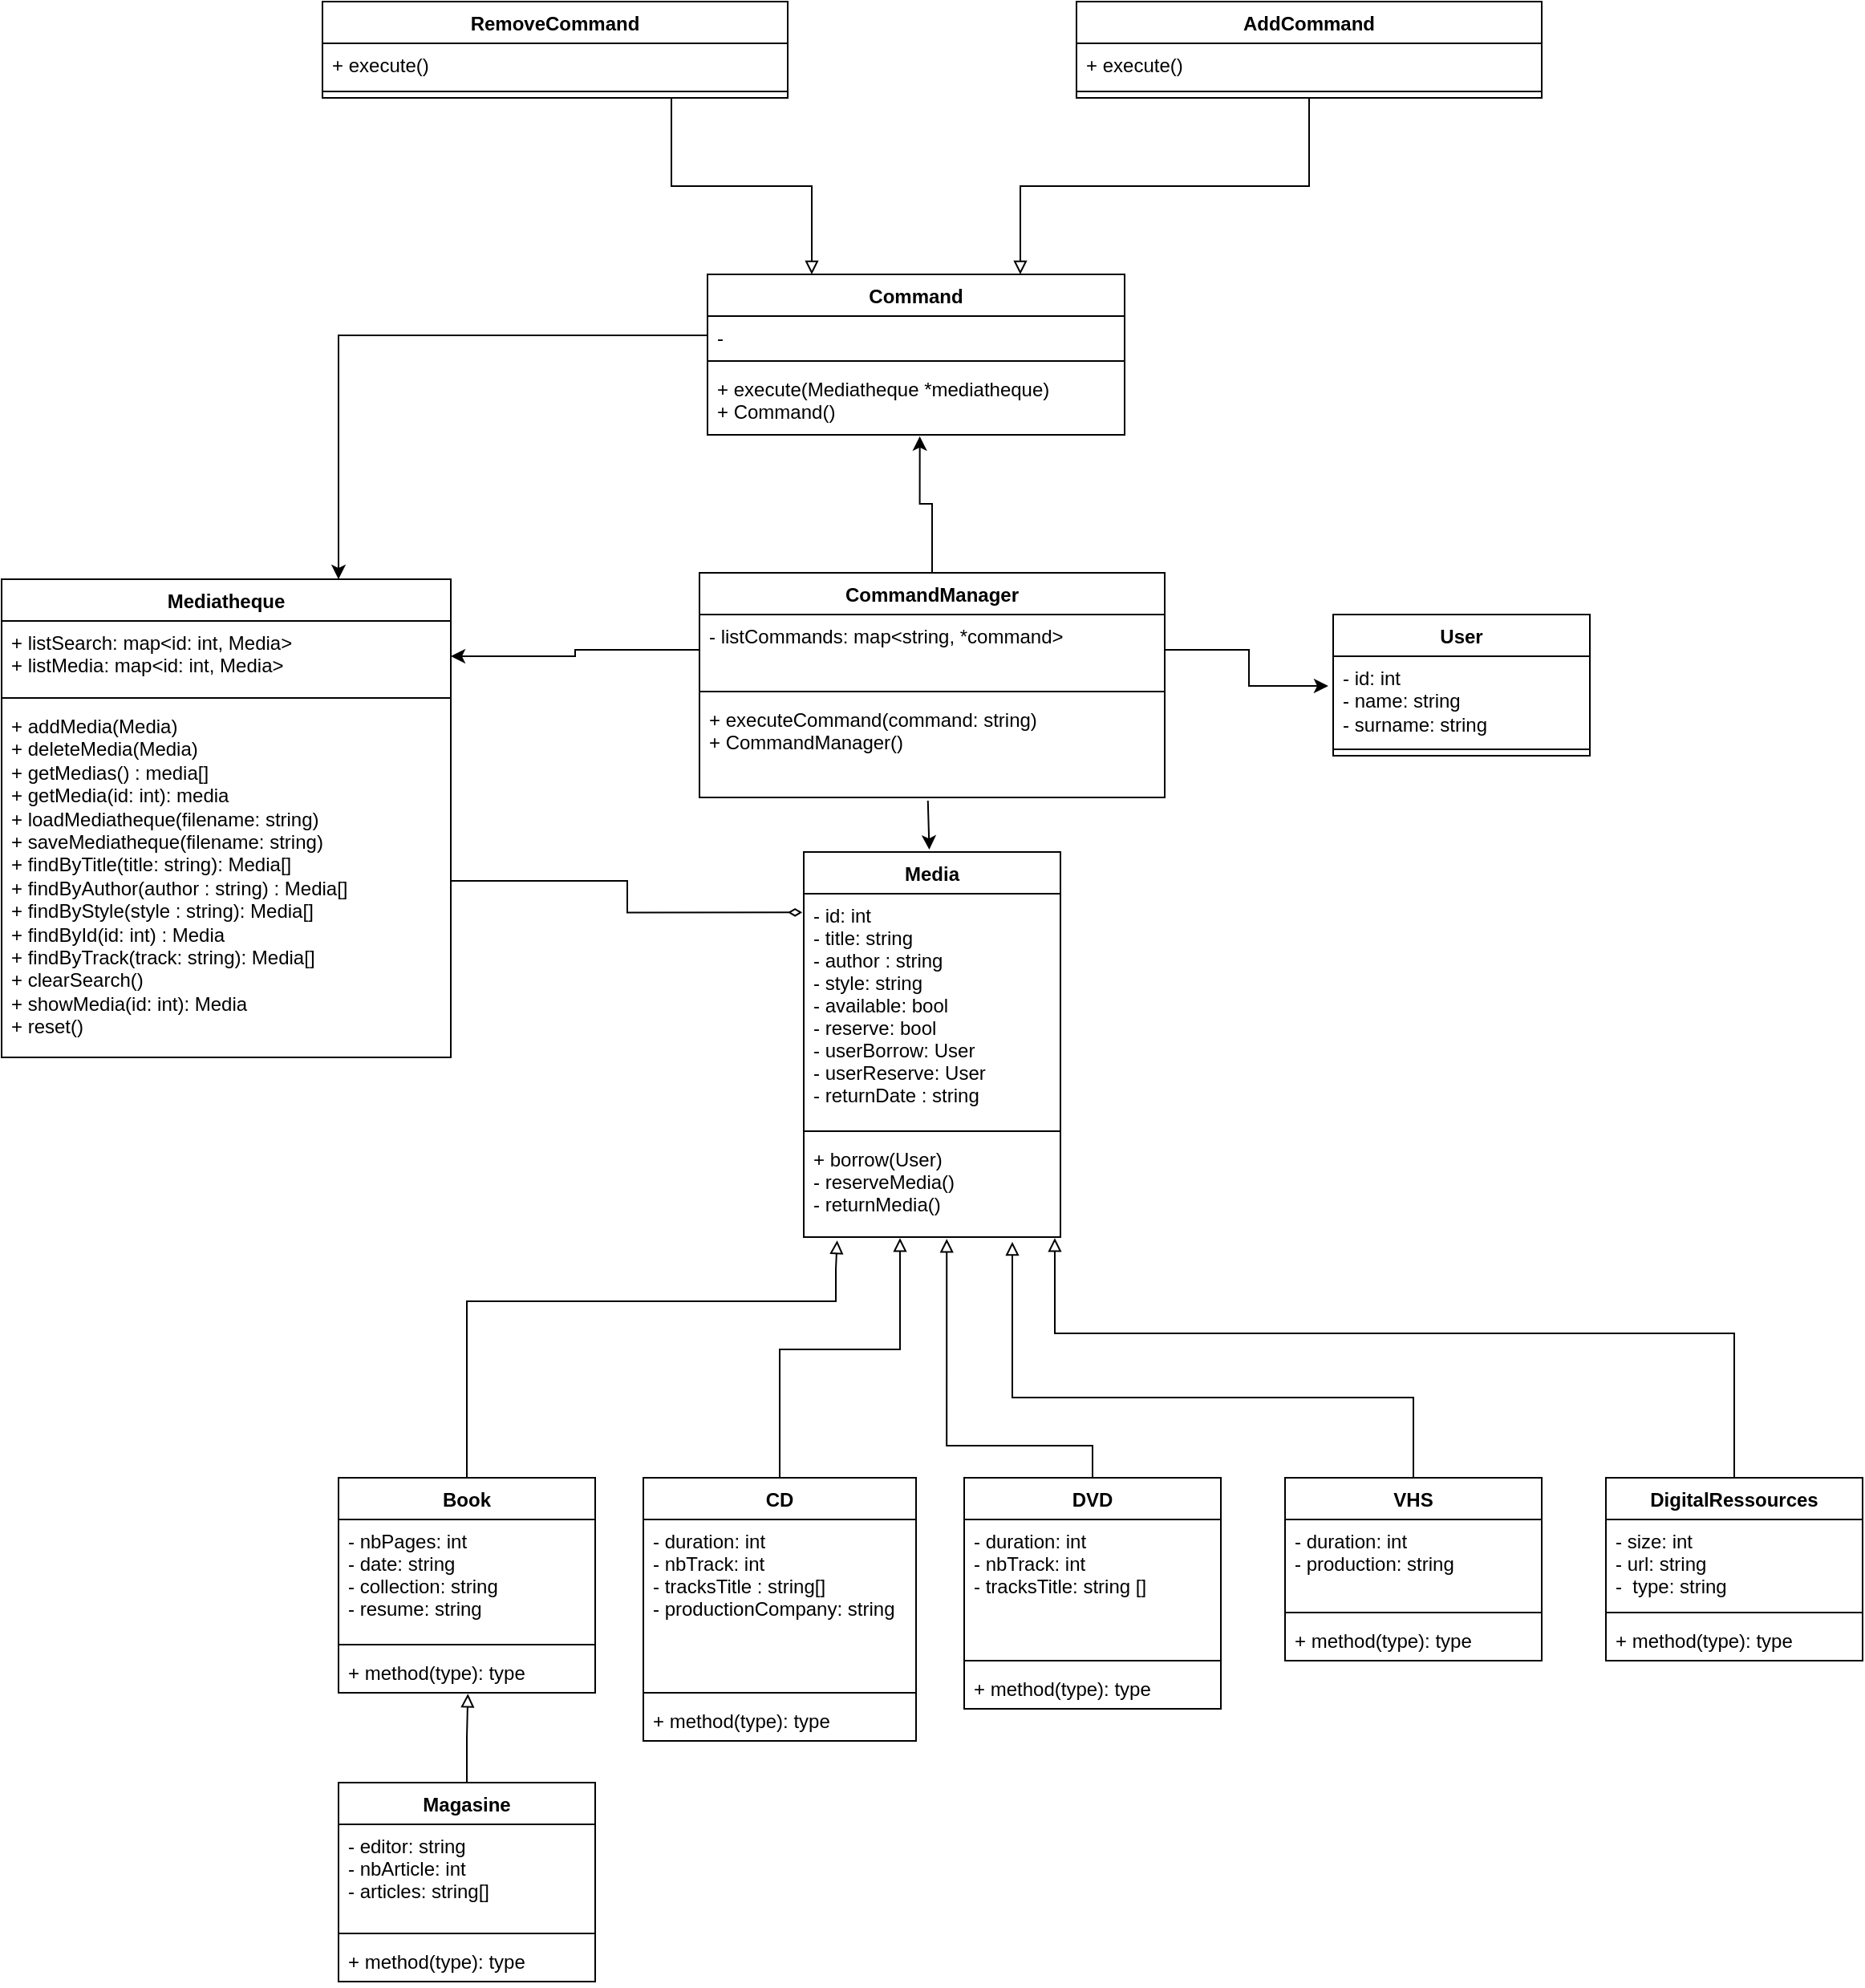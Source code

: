 <mxfile version="21.1.0" type="device" pages="2">
  <diagram name="UML" id="WBxY3FCirnX2FTF7sig9">
    <mxGraphModel dx="282" dy="1647" grid="1" gridSize="10" guides="1" tooltips="1" connect="1" arrows="1" fold="1" page="1" pageScale="1" pageWidth="850" pageHeight="1100" math="0" shadow="0">
      <root>
        <mxCell id="0" />
        <mxCell id="1" parent="0" />
        <mxCell id="eaXdHkn9mM2KntsEZTCZ-1" value="Mediatheque&#xa;" style="swimlane;fontStyle=1;align=center;verticalAlign=top;childLayout=stackLayout;horizontal=1;startSize=26;horizontalStack=0;resizeParent=1;resizeParentMax=0;resizeLast=0;collapsible=1;marginBottom=0;" parent="1" vertex="1">
          <mxGeometry x="100" y="-240" width="280" height="298" as="geometry" />
        </mxCell>
        <mxCell id="eaXdHkn9mM2KntsEZTCZ-2" value="+ listSearch: map&lt;id: int, Media&gt;&#xa;+ listMedia: map&lt;id: int, Media&gt;" style="text;strokeColor=none;fillColor=none;align=left;verticalAlign=top;spacingLeft=4;spacingRight=4;overflow=hidden;rotatable=0;points=[[0,0.5],[1,0.5]];portConstraint=eastwest;" parent="eaXdHkn9mM2KntsEZTCZ-1" vertex="1">
          <mxGeometry y="26" width="280" height="44" as="geometry" />
        </mxCell>
        <mxCell id="eaXdHkn9mM2KntsEZTCZ-3" value="" style="line;strokeWidth=1;fillColor=none;align=left;verticalAlign=middle;spacingTop=-1;spacingLeft=3;spacingRight=3;rotatable=0;labelPosition=right;points=[];portConstraint=eastwest;strokeColor=inherit;" parent="eaXdHkn9mM2KntsEZTCZ-1" vertex="1">
          <mxGeometry y="70" width="280" height="8" as="geometry" />
        </mxCell>
        <mxCell id="eaXdHkn9mM2KntsEZTCZ-4" value="+ addMedia(Media)&lt;br&gt;+ deleteMedia(Media)&lt;br&gt;+ getMedias() : media[]&lt;br&gt;+ getMedia(id: int): media&lt;br&gt;+ loadMediatheque(filename: string)&lt;br&gt;+ saveMediatheque(filename: string)&lt;br&gt;+ findByTitle(title: string): Media[]&lt;br&gt;+ findByAuthor(author : string) : Media[]&lt;br&gt;+ findByStyle(style : string): Media[]&lt;br&gt;+ findById(id: int) : Media&lt;br&gt;+ findByTrack(track: string): Media[]&lt;br&gt;+ clearSearch()&lt;br&gt;+ showMedia(id: int): Media&lt;br&gt;+ reset()" style="text;strokeColor=none;fillColor=none;align=left;verticalAlign=top;spacingLeft=4;spacingRight=4;overflow=hidden;rotatable=0;points=[[0,0.5],[1,0.5]];portConstraint=eastwest;html=1;" parent="eaXdHkn9mM2KntsEZTCZ-1" vertex="1">
          <mxGeometry y="78" width="280" height="220" as="geometry" />
        </mxCell>
        <mxCell id="E5txVdGqgXK_fpvdDBXg-41" style="edgeStyle=orthogonalEdgeStyle;rounded=0;orthogonalLoop=1;jettySize=auto;html=1;exitX=0.489;exitY=-0.006;exitDx=0;exitDy=0;entryX=0.491;entryY=1.032;entryDx=0;entryDy=0;entryPerimeter=0;endArrow=none;endFill=0;startArrow=classic;startFill=1;exitPerimeter=0;" parent="1" source="eaXdHkn9mM2KntsEZTCZ-5" target="E5txVdGqgXK_fpvdDBXg-29" edge="1">
          <mxGeometry relative="1" as="geometry" />
        </mxCell>
        <mxCell id="eaXdHkn9mM2KntsEZTCZ-5" value="Media" style="swimlane;fontStyle=1;align=center;verticalAlign=top;childLayout=stackLayout;horizontal=1;startSize=26;horizontalStack=0;resizeParent=1;resizeParentMax=0;resizeLast=0;collapsible=1;marginBottom=0;" parent="1" vertex="1">
          <mxGeometry x="600" y="-70" width="160" height="240" as="geometry" />
        </mxCell>
        <mxCell id="eaXdHkn9mM2KntsEZTCZ-6" value="- id: int&#xa;- title: string&#xa;- author : string &#xa;- style: string&#xa;- available: bool&#xa;- reserve: bool&#xa;- userBorrow: User&#xa;- userReserve: User&#xa;- returnDate : string&#xa;" style="text;strokeColor=none;fillColor=none;align=left;verticalAlign=top;spacingLeft=4;spacingRight=4;overflow=hidden;rotatable=0;points=[[0,0.5],[1,0.5]];portConstraint=eastwest;" parent="eaXdHkn9mM2KntsEZTCZ-5" vertex="1">
          <mxGeometry y="26" width="160" height="144" as="geometry" />
        </mxCell>
        <mxCell id="eaXdHkn9mM2KntsEZTCZ-7" value="" style="line;strokeWidth=1;fillColor=none;align=left;verticalAlign=middle;spacingTop=-1;spacingLeft=3;spacingRight=3;rotatable=0;labelPosition=right;points=[];portConstraint=eastwest;strokeColor=inherit;" parent="eaXdHkn9mM2KntsEZTCZ-5" vertex="1">
          <mxGeometry y="170" width="160" height="8" as="geometry" />
        </mxCell>
        <mxCell id="eaXdHkn9mM2KntsEZTCZ-8" value="+ borrow(User)&#xa;- reserveMedia()&#xa;- returnMedia()" style="text;strokeColor=none;fillColor=none;align=left;verticalAlign=top;spacingLeft=4;spacingRight=4;overflow=hidden;rotatable=0;points=[[0,0.5],[1,0.5]];portConstraint=eastwest;" parent="eaXdHkn9mM2KntsEZTCZ-5" vertex="1">
          <mxGeometry y="178" width="160" height="62" as="geometry" />
        </mxCell>
        <mxCell id="E5txVdGqgXK_fpvdDBXg-31" style="edgeStyle=orthogonalEdgeStyle;rounded=0;orthogonalLoop=1;jettySize=auto;html=1;exitX=0.5;exitY=0;exitDx=0;exitDy=0;endArrow=block;endFill=0;entryX=0.13;entryY=1.034;entryDx=0;entryDy=0;entryPerimeter=0;" parent="1" source="eaXdHkn9mM2KntsEZTCZ-9" target="eaXdHkn9mM2KntsEZTCZ-8" edge="1">
          <mxGeometry relative="1" as="geometry">
            <mxPoint x="580" y="190" as="targetPoint" />
            <Array as="points">
              <mxPoint x="390" y="210" />
              <mxPoint x="620" y="210" />
              <mxPoint x="620" y="190" />
              <mxPoint x="621" y="190" />
            </Array>
          </mxGeometry>
        </mxCell>
        <mxCell id="eaXdHkn9mM2KntsEZTCZ-9" value="Book" style="swimlane;fontStyle=1;align=center;verticalAlign=top;childLayout=stackLayout;horizontal=1;startSize=26;horizontalStack=0;resizeParent=1;resizeParentMax=0;resizeLast=0;collapsible=1;marginBottom=0;" parent="1" vertex="1">
          <mxGeometry x="310" y="320" width="160" height="134" as="geometry" />
        </mxCell>
        <mxCell id="eaXdHkn9mM2KntsEZTCZ-10" value="- nbPages: int&#xa;- date: string&#xa;- collection: string&#xa;- resume: string" style="text;strokeColor=none;fillColor=none;align=left;verticalAlign=top;spacingLeft=4;spacingRight=4;overflow=hidden;rotatable=0;points=[[0,0.5],[1,0.5]];portConstraint=eastwest;" parent="eaXdHkn9mM2KntsEZTCZ-9" vertex="1">
          <mxGeometry y="26" width="160" height="74" as="geometry" />
        </mxCell>
        <mxCell id="eaXdHkn9mM2KntsEZTCZ-11" value="" style="line;strokeWidth=1;fillColor=none;align=left;verticalAlign=middle;spacingTop=-1;spacingLeft=3;spacingRight=3;rotatable=0;labelPosition=right;points=[];portConstraint=eastwest;strokeColor=inherit;" parent="eaXdHkn9mM2KntsEZTCZ-9" vertex="1">
          <mxGeometry y="100" width="160" height="8" as="geometry" />
        </mxCell>
        <mxCell id="eaXdHkn9mM2KntsEZTCZ-12" value="+ method(type): type" style="text;strokeColor=none;fillColor=none;align=left;verticalAlign=top;spacingLeft=4;spacingRight=4;overflow=hidden;rotatable=0;points=[[0,0.5],[1,0.5]];portConstraint=eastwest;" parent="eaXdHkn9mM2KntsEZTCZ-9" vertex="1">
          <mxGeometry y="108" width="160" height="26" as="geometry" />
        </mxCell>
        <mxCell id="E5txVdGqgXK_fpvdDBXg-32" style="edgeStyle=orthogonalEdgeStyle;rounded=0;orthogonalLoop=1;jettySize=auto;html=1;exitX=0.5;exitY=0;exitDx=0;exitDy=0;endArrow=block;endFill=0;entryX=0.369;entryY=1.01;entryDx=0;entryDy=0;entryPerimeter=0;" parent="1" source="E5txVdGqgXK_fpvdDBXg-1" target="eaXdHkn9mM2KntsEZTCZ-8" edge="1">
          <mxGeometry relative="1" as="geometry">
            <mxPoint x="660" y="190" as="targetPoint" />
            <Array as="points">
              <mxPoint x="585" y="240" />
              <mxPoint x="660" y="240" />
              <mxPoint x="660" y="171" />
            </Array>
          </mxGeometry>
        </mxCell>
        <mxCell id="E5txVdGqgXK_fpvdDBXg-1" value="CD" style="swimlane;fontStyle=1;align=center;verticalAlign=top;childLayout=stackLayout;horizontal=1;startSize=26;horizontalStack=0;resizeParent=1;resizeParentMax=0;resizeLast=0;collapsible=1;marginBottom=0;" parent="1" vertex="1">
          <mxGeometry x="500" y="320" width="170" height="164" as="geometry" />
        </mxCell>
        <mxCell id="E5txVdGqgXK_fpvdDBXg-2" value="- duration: int&#xa;- nbTrack: int&#xa;- tracksTitle : string[]&#xa;- productionCompany: string" style="text;strokeColor=none;fillColor=none;align=left;verticalAlign=top;spacingLeft=4;spacingRight=4;overflow=hidden;rotatable=0;points=[[0,0.5],[1,0.5]];portConstraint=eastwest;" parent="E5txVdGqgXK_fpvdDBXg-1" vertex="1">
          <mxGeometry y="26" width="170" height="104" as="geometry" />
        </mxCell>
        <mxCell id="E5txVdGqgXK_fpvdDBXg-3" value="" style="line;strokeWidth=1;fillColor=none;align=left;verticalAlign=middle;spacingTop=-1;spacingLeft=3;spacingRight=3;rotatable=0;labelPosition=right;points=[];portConstraint=eastwest;strokeColor=inherit;" parent="E5txVdGqgXK_fpvdDBXg-1" vertex="1">
          <mxGeometry y="130" width="170" height="8" as="geometry" />
        </mxCell>
        <mxCell id="E5txVdGqgXK_fpvdDBXg-4" value="+ method(type): type" style="text;strokeColor=none;fillColor=none;align=left;verticalAlign=top;spacingLeft=4;spacingRight=4;overflow=hidden;rotatable=0;points=[[0,0.5],[1,0.5]];portConstraint=eastwest;" parent="E5txVdGqgXK_fpvdDBXg-1" vertex="1">
          <mxGeometry y="138" width="170" height="26" as="geometry" />
        </mxCell>
        <mxCell id="E5txVdGqgXK_fpvdDBXg-33" style="edgeStyle=orthogonalEdgeStyle;rounded=0;orthogonalLoop=1;jettySize=auto;html=1;exitX=0.5;exitY=0;exitDx=0;exitDy=0;endArrow=block;endFill=0;entryX=0.557;entryY=1.018;entryDx=0;entryDy=0;entryPerimeter=0;" parent="1" source="E5txVdGqgXK_fpvdDBXg-5" target="eaXdHkn9mM2KntsEZTCZ-8" edge="1">
          <mxGeometry relative="1" as="geometry">
            <mxPoint x="690" y="190" as="targetPoint" />
            <Array as="points">
              <mxPoint x="780" y="300" />
              <mxPoint x="689" y="300" />
            </Array>
          </mxGeometry>
        </mxCell>
        <mxCell id="E5txVdGqgXK_fpvdDBXg-5" value="DVD" style="swimlane;fontStyle=1;align=center;verticalAlign=top;childLayout=stackLayout;horizontal=1;startSize=26;horizontalStack=0;resizeParent=1;resizeParentMax=0;resizeLast=0;collapsible=1;marginBottom=0;" parent="1" vertex="1">
          <mxGeometry x="700" y="320" width="160" height="144" as="geometry" />
        </mxCell>
        <mxCell id="E5txVdGqgXK_fpvdDBXg-6" value="- duration: int&#xa;- nbTrack: int&#xa;- tracksTitle: string []" style="text;strokeColor=none;fillColor=none;align=left;verticalAlign=top;spacingLeft=4;spacingRight=4;overflow=hidden;rotatable=0;points=[[0,0.5],[1,0.5]];portConstraint=eastwest;" parent="E5txVdGqgXK_fpvdDBXg-5" vertex="1">
          <mxGeometry y="26" width="160" height="84" as="geometry" />
        </mxCell>
        <mxCell id="E5txVdGqgXK_fpvdDBXg-7" value="" style="line;strokeWidth=1;fillColor=none;align=left;verticalAlign=middle;spacingTop=-1;spacingLeft=3;spacingRight=3;rotatable=0;labelPosition=right;points=[];portConstraint=eastwest;strokeColor=inherit;" parent="E5txVdGqgXK_fpvdDBXg-5" vertex="1">
          <mxGeometry y="110" width="160" height="8" as="geometry" />
        </mxCell>
        <mxCell id="E5txVdGqgXK_fpvdDBXg-8" value="+ method(type): type" style="text;strokeColor=none;fillColor=none;align=left;verticalAlign=top;spacingLeft=4;spacingRight=4;overflow=hidden;rotatable=0;points=[[0,0.5],[1,0.5]];portConstraint=eastwest;" parent="E5txVdGqgXK_fpvdDBXg-5" vertex="1">
          <mxGeometry y="118" width="160" height="26" as="geometry" />
        </mxCell>
        <mxCell id="E5txVdGqgXK_fpvdDBXg-34" style="edgeStyle=orthogonalEdgeStyle;rounded=0;orthogonalLoop=1;jettySize=auto;html=1;exitX=0.5;exitY=0;exitDx=0;exitDy=0;endArrow=block;endFill=0;" parent="1" source="E5txVdGqgXK_fpvdDBXg-9" edge="1">
          <mxGeometry relative="1" as="geometry">
            <mxPoint x="730" y="173" as="targetPoint" />
            <Array as="points">
              <mxPoint x="980" y="270" />
              <mxPoint x="730" y="270" />
            </Array>
          </mxGeometry>
        </mxCell>
        <mxCell id="E5txVdGqgXK_fpvdDBXg-9" value="VHS" style="swimlane;fontStyle=1;align=center;verticalAlign=top;childLayout=stackLayout;horizontal=1;startSize=26;horizontalStack=0;resizeParent=1;resizeParentMax=0;resizeLast=0;collapsible=1;marginBottom=0;" parent="1" vertex="1">
          <mxGeometry x="900" y="320" width="160" height="114" as="geometry" />
        </mxCell>
        <mxCell id="E5txVdGqgXK_fpvdDBXg-10" value="- duration: int&#xa;- production: string" style="text;strokeColor=none;fillColor=none;align=left;verticalAlign=top;spacingLeft=4;spacingRight=4;overflow=hidden;rotatable=0;points=[[0,0.5],[1,0.5]];portConstraint=eastwest;" parent="E5txVdGqgXK_fpvdDBXg-9" vertex="1">
          <mxGeometry y="26" width="160" height="54" as="geometry" />
        </mxCell>
        <mxCell id="E5txVdGqgXK_fpvdDBXg-11" value="" style="line;strokeWidth=1;fillColor=none;align=left;verticalAlign=middle;spacingTop=-1;spacingLeft=3;spacingRight=3;rotatable=0;labelPosition=right;points=[];portConstraint=eastwest;strokeColor=inherit;" parent="E5txVdGqgXK_fpvdDBXg-9" vertex="1">
          <mxGeometry y="80" width="160" height="8" as="geometry" />
        </mxCell>
        <mxCell id="E5txVdGqgXK_fpvdDBXg-12" value="+ method(type): type" style="text;strokeColor=none;fillColor=none;align=left;verticalAlign=top;spacingLeft=4;spacingRight=4;overflow=hidden;rotatable=0;points=[[0,0.5],[1,0.5]];portConstraint=eastwest;" parent="E5txVdGqgXK_fpvdDBXg-9" vertex="1">
          <mxGeometry y="88" width="160" height="26" as="geometry" />
        </mxCell>
        <mxCell id="E5txVdGqgXK_fpvdDBXg-14" value="User" style="swimlane;fontStyle=1;align=center;verticalAlign=top;childLayout=stackLayout;horizontal=1;startSize=26;horizontalStack=0;resizeParent=1;resizeParentMax=0;resizeLast=0;collapsible=1;marginBottom=0;whiteSpace=wrap;html=1;" parent="1" vertex="1">
          <mxGeometry x="930" y="-218" width="160" height="88" as="geometry" />
        </mxCell>
        <mxCell id="E5txVdGqgXK_fpvdDBXg-15" value="- id: int&lt;br&gt;- name: string&lt;br&gt;- surname: string" style="text;strokeColor=none;fillColor=none;align=left;verticalAlign=top;spacingLeft=4;spacingRight=4;overflow=hidden;rotatable=0;points=[[0,0.5],[1,0.5]];portConstraint=eastwest;whiteSpace=wrap;html=1;" parent="E5txVdGqgXK_fpvdDBXg-14" vertex="1">
          <mxGeometry y="26" width="160" height="54" as="geometry" />
        </mxCell>
        <mxCell id="E5txVdGqgXK_fpvdDBXg-16" value="" style="line;strokeWidth=1;fillColor=none;align=left;verticalAlign=middle;spacingTop=-1;spacingLeft=3;spacingRight=3;rotatable=0;labelPosition=right;points=[];portConstraint=eastwest;strokeColor=inherit;" parent="E5txVdGqgXK_fpvdDBXg-14" vertex="1">
          <mxGeometry y="80" width="160" height="8" as="geometry" />
        </mxCell>
        <mxCell id="E5txVdGqgXK_fpvdDBXg-36" style="edgeStyle=orthogonalEdgeStyle;rounded=0;orthogonalLoop=1;jettySize=auto;html=1;exitX=0.5;exitY=0;exitDx=0;exitDy=0;entryX=0.504;entryY=1.025;entryDx=0;entryDy=0;entryPerimeter=0;endArrow=block;endFill=0;" parent="1" source="E5txVdGqgXK_fpvdDBXg-18" target="eaXdHkn9mM2KntsEZTCZ-12" edge="1">
          <mxGeometry relative="1" as="geometry" />
        </mxCell>
        <mxCell id="E5txVdGqgXK_fpvdDBXg-18" value="Magasine" style="swimlane;fontStyle=1;align=center;verticalAlign=top;childLayout=stackLayout;horizontal=1;startSize=26;horizontalStack=0;resizeParent=1;resizeParentMax=0;resizeLast=0;collapsible=1;marginBottom=0;" parent="1" vertex="1">
          <mxGeometry x="310" y="510" width="160" height="124" as="geometry" />
        </mxCell>
        <mxCell id="E5txVdGqgXK_fpvdDBXg-19" value="- editor: string&#xa;- nbArticle: int&#xa;- articles: string[]" style="text;strokeColor=none;fillColor=none;align=left;verticalAlign=top;spacingLeft=4;spacingRight=4;overflow=hidden;rotatable=0;points=[[0,0.5],[1,0.5]];portConstraint=eastwest;" parent="E5txVdGqgXK_fpvdDBXg-18" vertex="1">
          <mxGeometry y="26" width="160" height="64" as="geometry" />
        </mxCell>
        <mxCell id="E5txVdGqgXK_fpvdDBXg-20" value="" style="line;strokeWidth=1;fillColor=none;align=left;verticalAlign=middle;spacingTop=-1;spacingLeft=3;spacingRight=3;rotatable=0;labelPosition=right;points=[];portConstraint=eastwest;strokeColor=inherit;" parent="E5txVdGqgXK_fpvdDBXg-18" vertex="1">
          <mxGeometry y="90" width="160" height="8" as="geometry" />
        </mxCell>
        <mxCell id="E5txVdGqgXK_fpvdDBXg-21" value="+ method(type): type" style="text;strokeColor=none;fillColor=none;align=left;verticalAlign=top;spacingLeft=4;spacingRight=4;overflow=hidden;rotatable=0;points=[[0,0.5],[1,0.5]];portConstraint=eastwest;" parent="E5txVdGqgXK_fpvdDBXg-18" vertex="1">
          <mxGeometry y="98" width="160" height="26" as="geometry" />
        </mxCell>
        <mxCell id="E5txVdGqgXK_fpvdDBXg-35" style="edgeStyle=orthogonalEdgeStyle;rounded=0;orthogonalLoop=1;jettySize=auto;html=1;exitX=0.5;exitY=0;exitDx=0;exitDy=0;endArrow=block;endFill=0;entryX=0.978;entryY=1.01;entryDx=0;entryDy=0;entryPerimeter=0;" parent="1" source="E5txVdGqgXK_fpvdDBXg-22" target="eaXdHkn9mM2KntsEZTCZ-8" edge="1">
          <mxGeometry relative="1" as="geometry">
            <mxPoint x="760" y="190" as="targetPoint" />
            <Array as="points">
              <mxPoint x="1180" y="230" />
              <mxPoint x="756" y="230" />
            </Array>
          </mxGeometry>
        </mxCell>
        <mxCell id="E5txVdGqgXK_fpvdDBXg-22" value="DigitalRessources" style="swimlane;fontStyle=1;align=center;verticalAlign=top;childLayout=stackLayout;horizontal=1;startSize=26;horizontalStack=0;resizeParent=1;resizeParentMax=0;resizeLast=0;collapsible=1;marginBottom=0;" parent="1" vertex="1">
          <mxGeometry x="1100" y="320" width="160" height="114" as="geometry" />
        </mxCell>
        <mxCell id="E5txVdGqgXK_fpvdDBXg-23" value="- size: int&#xa;- url: string&#xa;-  type: string" style="text;strokeColor=none;fillColor=none;align=left;verticalAlign=top;spacingLeft=4;spacingRight=4;overflow=hidden;rotatable=0;points=[[0,0.5],[1,0.5]];portConstraint=eastwest;" parent="E5txVdGqgXK_fpvdDBXg-22" vertex="1">
          <mxGeometry y="26" width="160" height="54" as="geometry" />
        </mxCell>
        <mxCell id="E5txVdGqgXK_fpvdDBXg-24" value="" style="line;strokeWidth=1;fillColor=none;align=left;verticalAlign=middle;spacingTop=-1;spacingLeft=3;spacingRight=3;rotatable=0;labelPosition=right;points=[];portConstraint=eastwest;strokeColor=inherit;" parent="E5txVdGqgXK_fpvdDBXg-22" vertex="1">
          <mxGeometry y="80" width="160" height="8" as="geometry" />
        </mxCell>
        <mxCell id="E5txVdGqgXK_fpvdDBXg-25" value="+ method(type): type" style="text;strokeColor=none;fillColor=none;align=left;verticalAlign=top;spacingLeft=4;spacingRight=4;overflow=hidden;rotatable=0;points=[[0,0.5],[1,0.5]];portConstraint=eastwest;" parent="E5txVdGqgXK_fpvdDBXg-22" vertex="1">
          <mxGeometry y="88" width="160" height="26" as="geometry" />
        </mxCell>
        <mxCell id="FqrZIkF2vm3C-NoKGwEJ-13" style="edgeStyle=orthogonalEdgeStyle;rounded=0;orthogonalLoop=1;jettySize=auto;html=1;exitX=0.5;exitY=0;exitDx=0;exitDy=0;entryX=0.509;entryY=1.022;entryDx=0;entryDy=0;entryPerimeter=0;" parent="1" source="E5txVdGqgXK_fpvdDBXg-26" target="41mwbAzcAF_dP1ctGWCu-5" edge="1">
          <mxGeometry relative="1" as="geometry">
            <mxPoint x="680" y="-328" as="targetPoint" />
          </mxGeometry>
        </mxCell>
        <mxCell id="E5txVdGqgXK_fpvdDBXg-26" value="CommandManager" style="swimlane;fontStyle=1;align=center;verticalAlign=top;childLayout=stackLayout;horizontal=1;startSize=26;horizontalStack=0;resizeParent=1;resizeParentMax=0;resizeLast=0;collapsible=1;marginBottom=0;whiteSpace=wrap;html=1;" parent="1" vertex="1">
          <mxGeometry x="535" y="-244" width="290" height="140" as="geometry" />
        </mxCell>
        <mxCell id="E5txVdGqgXK_fpvdDBXg-27" value="- listCommands: map&amp;lt;string, *command&amp;gt;&amp;nbsp;" style="text;strokeColor=none;fillColor=none;align=left;verticalAlign=top;spacingLeft=4;spacingRight=4;overflow=hidden;rotatable=0;points=[[0,0.5],[1,0.5]];portConstraint=eastwest;whiteSpace=wrap;html=1;" parent="E5txVdGqgXK_fpvdDBXg-26" vertex="1">
          <mxGeometry y="26" width="290" height="44" as="geometry" />
        </mxCell>
        <mxCell id="E5txVdGqgXK_fpvdDBXg-28" value="" style="line;strokeWidth=1;fillColor=none;align=left;verticalAlign=middle;spacingTop=-1;spacingLeft=3;spacingRight=3;rotatable=0;labelPosition=right;points=[];portConstraint=eastwest;strokeColor=inherit;" parent="E5txVdGqgXK_fpvdDBXg-26" vertex="1">
          <mxGeometry y="70" width="290" height="8" as="geometry" />
        </mxCell>
        <mxCell id="E5txVdGqgXK_fpvdDBXg-29" value="+ executeCommand(command: string)&lt;br&gt;+ CommandManager()" style="text;strokeColor=none;fillColor=none;align=left;verticalAlign=top;spacingLeft=4;spacingRight=4;overflow=hidden;rotatable=0;points=[[0,0.5],[1,0.5]];portConstraint=eastwest;whiteSpace=wrap;html=1;" parent="E5txVdGqgXK_fpvdDBXg-26" vertex="1">
          <mxGeometry y="78" width="290" height="62" as="geometry" />
        </mxCell>
        <mxCell id="E5txVdGqgXK_fpvdDBXg-37" style="edgeStyle=orthogonalEdgeStyle;rounded=0;orthogonalLoop=1;jettySize=auto;html=1;exitX=1;exitY=0.5;exitDx=0;exitDy=0;entryX=-0.006;entryY=0.157;entryDx=0;entryDy=0;entryPerimeter=0;startArrow=none;startFill=0;endArrow=diamondThin;endFill=0;" parent="1" source="eaXdHkn9mM2KntsEZTCZ-4" target="eaXdHkn9mM2KntsEZTCZ-5" edge="1">
          <mxGeometry relative="1" as="geometry" />
        </mxCell>
        <mxCell id="E5txVdGqgXK_fpvdDBXg-39" style="edgeStyle=orthogonalEdgeStyle;rounded=0;orthogonalLoop=1;jettySize=auto;html=1;exitX=0;exitY=0.5;exitDx=0;exitDy=0;entryX=1;entryY=0.5;entryDx=0;entryDy=0;" parent="1" source="E5txVdGqgXK_fpvdDBXg-27" target="eaXdHkn9mM2KntsEZTCZ-2" edge="1">
          <mxGeometry relative="1" as="geometry" />
        </mxCell>
        <mxCell id="E5txVdGqgXK_fpvdDBXg-40" style="edgeStyle=orthogonalEdgeStyle;rounded=0;orthogonalLoop=1;jettySize=auto;html=1;exitX=1;exitY=0.5;exitDx=0;exitDy=0;entryX=-0.019;entryY=0.343;entryDx=0;entryDy=0;entryPerimeter=0;" parent="1" source="E5txVdGqgXK_fpvdDBXg-27" target="E5txVdGqgXK_fpvdDBXg-15" edge="1">
          <mxGeometry relative="1" as="geometry" />
        </mxCell>
        <mxCell id="FqrZIkF2vm3C-NoKGwEJ-12" style="edgeStyle=orthogonalEdgeStyle;rounded=0;orthogonalLoop=1;jettySize=auto;html=1;exitX=0.75;exitY=1;exitDx=0;exitDy=0;entryX=0.25;entryY=0;entryDx=0;entryDy=0;endArrow=block;endFill=0;" parent="1" source="FqrZIkF2vm3C-NoKGwEJ-5" target="41mwbAzcAF_dP1ctGWCu-2" edge="1">
          <mxGeometry relative="1" as="geometry">
            <mxPoint x="607.5" y="-430" as="targetPoint" />
          </mxGeometry>
        </mxCell>
        <mxCell id="FqrZIkF2vm3C-NoKGwEJ-5" value="RemoveCommand" style="swimlane;fontStyle=1;align=center;verticalAlign=top;childLayout=stackLayout;horizontal=1;startSize=26;horizontalStack=0;resizeParent=1;resizeParentMax=0;resizeLast=0;collapsible=1;marginBottom=0;whiteSpace=wrap;html=1;" parent="1" vertex="1">
          <mxGeometry x="300" y="-600" width="290" height="60" as="geometry" />
        </mxCell>
        <mxCell id="FqrZIkF2vm3C-NoKGwEJ-6" value="+ execute()" style="text;strokeColor=none;fillColor=none;align=left;verticalAlign=top;spacingLeft=4;spacingRight=4;overflow=hidden;rotatable=0;points=[[0,0.5],[1,0.5]];portConstraint=eastwest;whiteSpace=wrap;html=1;" parent="FqrZIkF2vm3C-NoKGwEJ-5" vertex="1">
          <mxGeometry y="26" width="290" height="26" as="geometry" />
        </mxCell>
        <mxCell id="FqrZIkF2vm3C-NoKGwEJ-7" value="" style="line;strokeWidth=1;fillColor=none;align=left;verticalAlign=middle;spacingTop=-1;spacingLeft=3;spacingRight=3;rotatable=0;labelPosition=right;points=[];portConstraint=eastwest;strokeColor=inherit;" parent="FqrZIkF2vm3C-NoKGwEJ-5" vertex="1">
          <mxGeometry y="52" width="290" height="8" as="geometry" />
        </mxCell>
        <mxCell id="FqrZIkF2vm3C-NoKGwEJ-11" style="edgeStyle=orthogonalEdgeStyle;rounded=0;orthogonalLoop=1;jettySize=auto;html=1;exitX=0.5;exitY=1;exitDx=0;exitDy=0;entryX=0.75;entryY=0;entryDx=0;entryDy=0;endArrow=block;endFill=0;" parent="1" source="FqrZIkF2vm3C-NoKGwEJ-8" target="41mwbAzcAF_dP1ctGWCu-2" edge="1">
          <mxGeometry relative="1" as="geometry">
            <mxPoint x="752.5" y="-430" as="targetPoint" />
          </mxGeometry>
        </mxCell>
        <mxCell id="FqrZIkF2vm3C-NoKGwEJ-8" value="AddCommand" style="swimlane;fontStyle=1;align=center;verticalAlign=top;childLayout=stackLayout;horizontal=1;startSize=26;horizontalStack=0;resizeParent=1;resizeParentMax=0;resizeLast=0;collapsible=1;marginBottom=0;whiteSpace=wrap;html=1;" parent="1" vertex="1">
          <mxGeometry x="770" y="-600" width="290" height="60" as="geometry" />
        </mxCell>
        <mxCell id="FqrZIkF2vm3C-NoKGwEJ-9" value="+ execute()" style="text;strokeColor=none;fillColor=none;align=left;verticalAlign=top;spacingLeft=4;spacingRight=4;overflow=hidden;rotatable=0;points=[[0,0.5],[1,0.5]];portConstraint=eastwest;whiteSpace=wrap;html=1;" parent="FqrZIkF2vm3C-NoKGwEJ-8" vertex="1">
          <mxGeometry y="26" width="290" height="26" as="geometry" />
        </mxCell>
        <mxCell id="FqrZIkF2vm3C-NoKGwEJ-10" value="" style="line;strokeWidth=1;fillColor=none;align=left;verticalAlign=middle;spacingTop=-1;spacingLeft=3;spacingRight=3;rotatable=0;labelPosition=right;points=[];portConstraint=eastwest;strokeColor=inherit;" parent="FqrZIkF2vm3C-NoKGwEJ-8" vertex="1">
          <mxGeometry y="52" width="290" height="8" as="geometry" />
        </mxCell>
        <mxCell id="41mwbAzcAF_dP1ctGWCu-1" style="edgeStyle=orthogonalEdgeStyle;rounded=0;orthogonalLoop=1;jettySize=auto;html=1;exitX=0;exitY=0.5;exitDx=0;exitDy=0;entryX=0.75;entryY=0;entryDx=0;entryDy=0;" parent="1" source="41mwbAzcAF_dP1ctGWCu-3" target="eaXdHkn9mM2KntsEZTCZ-1" edge="1">
          <mxGeometry relative="1" as="geometry">
            <mxPoint x="535" y="-383" as="sourcePoint" />
          </mxGeometry>
        </mxCell>
        <mxCell id="41mwbAzcAF_dP1ctGWCu-2" value="Command" style="swimlane;fontStyle=1;align=center;verticalAlign=top;childLayout=stackLayout;horizontal=1;startSize=26;horizontalStack=0;resizeParent=1;resizeParentMax=0;resizeLast=0;collapsible=1;marginBottom=0;whiteSpace=wrap;html=1;" parent="1" vertex="1">
          <mxGeometry x="540" y="-430" width="260" height="100" as="geometry" />
        </mxCell>
        <mxCell id="41mwbAzcAF_dP1ctGWCu-3" value="-&amp;nbsp;" style="text;strokeColor=none;fillColor=none;align=left;verticalAlign=top;spacingLeft=4;spacingRight=4;overflow=hidden;rotatable=0;points=[[0,0.5],[1,0.5]];portConstraint=eastwest;whiteSpace=wrap;html=1;" parent="41mwbAzcAF_dP1ctGWCu-2" vertex="1">
          <mxGeometry y="26" width="260" height="24" as="geometry" />
        </mxCell>
        <mxCell id="41mwbAzcAF_dP1ctGWCu-4" value="" style="line;strokeWidth=1;fillColor=none;align=left;verticalAlign=middle;spacingTop=-1;spacingLeft=3;spacingRight=3;rotatable=0;labelPosition=right;points=[];portConstraint=eastwest;strokeColor=inherit;" parent="41mwbAzcAF_dP1ctGWCu-2" vertex="1">
          <mxGeometry y="50" width="260" height="8" as="geometry" />
        </mxCell>
        <mxCell id="41mwbAzcAF_dP1ctGWCu-5" value="+ execute(Mediatheque *mediatheque)&amp;nbsp;&lt;br style=&quot;border-color: var(--border-color);&quot;&gt;+ Command()" style="text;strokeColor=none;fillColor=none;align=left;verticalAlign=top;spacingLeft=4;spacingRight=4;overflow=hidden;rotatable=0;points=[[0,0.5],[1,0.5]];portConstraint=eastwest;whiteSpace=wrap;html=1;" parent="41mwbAzcAF_dP1ctGWCu-2" vertex="1">
          <mxGeometry y="58" width="260" height="42" as="geometry" />
        </mxCell>
      </root>
    </mxGraphModel>
  </diagram>
  <diagram id="sFqWBsqlIpyydRRfN4qe" name="Flow">
    <mxGraphModel dx="1050" dy="549" grid="1" gridSize="10" guides="1" tooltips="1" connect="1" arrows="1" fold="1" page="1" pageScale="1" pageWidth="850" pageHeight="1100" math="0" shadow="0">
      <root>
        <mxCell id="0" />
        <mxCell id="1" parent="0" />
        <mxCell id="PiFlM9-1igm9MMIq6Jxr-1" value="" style="html=1;points=[];perimeter=orthogonalPerimeter;outlineConnect=0;targetShapes=umlLifeline;portConstraint=eastwest;newEdgeStyle={&quot;edgeStyle&quot;:&quot;elbowEdgeStyle&quot;,&quot;elbow&quot;:&quot;vertical&quot;,&quot;curved&quot;:0,&quot;rounded&quot;:0};" parent="1" vertex="1">
          <mxGeometry x="110" y="100" width="10" height="420" as="geometry" />
        </mxCell>
        <mxCell id="PiFlM9-1igm9MMIq6Jxr-2" value="" style="html=1;points=[];perimeter=orthogonalPerimeter;outlineConnect=0;targetShapes=umlLifeline;portConstraint=eastwest;newEdgeStyle={&quot;edgeStyle&quot;:&quot;elbowEdgeStyle&quot;,&quot;elbow&quot;:&quot;vertical&quot;,&quot;curved&quot;:0,&quot;rounded&quot;:0};" parent="1" vertex="1">
          <mxGeometry x="230" y="130" width="10" height="210" as="geometry" />
        </mxCell>
        <mxCell id="PiFlM9-1igm9MMIq6Jxr-3" value="commandManager" style="text;strokeColor=none;fillColor=none;align=left;verticalAlign=top;spacingLeft=4;spacingRight=4;overflow=hidden;rotatable=0;points=[[0,0.5],[1,0.5]];portConstraint=eastwest;whiteSpace=wrap;html=1;" parent="1" vertex="1">
          <mxGeometry x="55" y="60" width="120" height="26" as="geometry" />
        </mxCell>
        <mxCell id="PiFlM9-1igm9MMIq6Jxr-4" value="User" style="text;strokeColor=none;fillColor=none;align=left;verticalAlign=top;spacingLeft=4;spacingRight=4;overflow=hidden;rotatable=0;points=[[0,0.5],[1,0.5]];portConstraint=eastwest;whiteSpace=wrap;html=1;" parent="1" vertex="1">
          <mxGeometry x="220" y="60" width="50" height="26" as="geometry" />
        </mxCell>
        <mxCell id="PiFlM9-1igm9MMIq6Jxr-5" value="What is your name" style="endArrow=block;endFill=1;html=1;edgeStyle=orthogonalEdgeStyle;align=left;verticalAlign=top;rounded=0;" parent="1" edge="1">
          <mxGeometry x="-1" relative="1" as="geometry">
            <mxPoint x="120" y="150" as="sourcePoint" />
            <mxPoint x="230" y="150" as="targetPoint" />
          </mxGeometry>
        </mxCell>
        <mxCell id="PiFlM9-1igm9MMIq6Jxr-6" value="1" style="edgeLabel;resizable=0;html=1;align=left;verticalAlign=bottom;" parent="PiFlM9-1igm9MMIq6Jxr-5" connectable="0" vertex="1">
          <mxGeometry x="-1" relative="1" as="geometry" />
        </mxCell>
        <mxCell id="PiFlM9-1igm9MMIq6Jxr-8" value="" style="endArrow=block;endFill=1;html=1;edgeStyle=orthogonalEdgeStyle;align=left;verticalAlign=top;rounded=0;" parent="1" edge="1">
          <mxGeometry x="-1" relative="1" as="geometry">
            <mxPoint x="230" y="190" as="sourcePoint" />
            <mxPoint x="120" y="190" as="targetPoint" />
          </mxGeometry>
        </mxCell>
        <mxCell id="PiFlM9-1igm9MMIq6Jxr-10" value="William" style="edgeLabel;html=1;align=center;verticalAlign=middle;resizable=0;points=[];" parent="PiFlM9-1igm9MMIq6Jxr-8" vertex="1" connectable="0">
          <mxGeometry x="-0.214" relative="1" as="geometry">
            <mxPoint as="offset" />
          </mxGeometry>
        </mxCell>
        <mxCell id="PiFlM9-1igm9MMIq6Jxr-11" value="" style="html=1;points=[];perimeter=orthogonalPerimeter;outlineConnect=0;targetShapes=umlLifeline;portConstraint=eastwest;newEdgeStyle={&quot;edgeStyle&quot;:&quot;elbowEdgeStyle&quot;,&quot;elbow&quot;:&quot;vertical&quot;,&quot;curved&quot;:0,&quot;rounded&quot;:0};" parent="1" vertex="1">
          <mxGeometry x="330" y="350" width="10" height="40" as="geometry" />
        </mxCell>
        <mxCell id="PiFlM9-1igm9MMIq6Jxr-12" value="VHS" style="text;strokeColor=none;fillColor=none;align=left;verticalAlign=top;spacingLeft=4;spacingRight=4;overflow=hidden;rotatable=0;points=[[0,0.5],[1,0.5]];portConstraint=eastwest;whiteSpace=wrap;html=1;" parent="1" vertex="1">
          <mxGeometry x="320" y="60" width="80" height="26" as="geometry" />
        </mxCell>
        <mxCell id="PiFlM9-1igm9MMIq6Jxr-13" value="" style="endArrow=block;endFill=1;html=1;edgeStyle=orthogonalEdgeStyle;align=left;verticalAlign=top;rounded=0;" parent="1" target="PiFlM9-1igm9MMIq6Jxr-2" edge="1">
          <mxGeometry x="-1" relative="1" as="geometry">
            <mxPoint x="120" y="220" as="sourcePoint" />
            <mxPoint x="220" y="220" as="targetPoint" />
            <Array as="points">
              <mxPoint x="220" y="220" />
              <mxPoint x="220" y="220" />
            </Array>
          </mxGeometry>
        </mxCell>
        <mxCell id="PiFlM9-1igm9MMIq6Jxr-14" value="1" style="edgeLabel;resizable=0;html=1;align=left;verticalAlign=bottom;" parent="PiFlM9-1igm9MMIq6Jxr-13" connectable="0" vertex="1">
          <mxGeometry x="-1" relative="1" as="geometry" />
        </mxCell>
        <mxCell id="PiFlM9-1igm9MMIq6Jxr-15" value="Enter command" style="edgeLabel;html=1;align=center;verticalAlign=middle;resizable=0;points=[];" parent="PiFlM9-1igm9MMIq6Jxr-13" vertex="1" connectable="0">
          <mxGeometry x="-0.222" y="-1" relative="1" as="geometry">
            <mxPoint as="offset" />
          </mxGeometry>
        </mxCell>
        <mxCell id="PiFlM9-1igm9MMIq6Jxr-16" value="" style="endArrow=block;endFill=1;html=1;edgeStyle=orthogonalEdgeStyle;align=left;verticalAlign=top;rounded=0;exitX=0;exitY=0.923;exitDx=0;exitDy=0;exitPerimeter=0;" parent="1" source="PiFlM9-1igm9MMIq6Jxr-2" edge="1">
          <mxGeometry x="-1" relative="1" as="geometry">
            <mxPoint x="210" y="250" as="sourcePoint" />
            <mxPoint x="120" y="250" as="targetPoint" />
            <Array as="points">
              <mxPoint x="230" y="250" />
            </Array>
          </mxGeometry>
        </mxCell>
        <mxCell id="PiFlM9-1igm9MMIq6Jxr-18" value="Add VHS" style="edgeLabel;html=1;align=center;verticalAlign=middle;resizable=0;points=[];" parent="PiFlM9-1igm9MMIq6Jxr-16" vertex="1" connectable="0">
          <mxGeometry x="0.293" y="1" relative="1" as="geometry">
            <mxPoint as="offset" />
          </mxGeometry>
        </mxCell>
        <mxCell id="EsS_PASMRyysECIp9KTP-1" value="" style="endArrow=block;endFill=1;html=1;edgeStyle=orthogonalEdgeStyle;align=left;verticalAlign=top;rounded=0;" parent="1" edge="1">
          <mxGeometry x="-1" relative="1" as="geometry">
            <mxPoint x="120" y="280" as="sourcePoint" />
            <mxPoint x="230" y="280" as="targetPoint" />
            <Array as="points">
              <mxPoint x="220" y="280" />
              <mxPoint x="220" y="280" />
            </Array>
          </mxGeometry>
        </mxCell>
        <mxCell id="EsS_PASMRyysECIp9KTP-2" value="1" style="edgeLabel;resizable=0;html=1;align=left;verticalAlign=bottom;" parent="EsS_PASMRyysECIp9KTP-1" connectable="0" vertex="1">
          <mxGeometry x="-1" relative="1" as="geometry" />
        </mxCell>
        <mxCell id="EsS_PASMRyysECIp9KTP-3" value="Enter Title" style="edgeLabel;html=1;align=center;verticalAlign=middle;resizable=0;points=[];" parent="EsS_PASMRyysECIp9KTP-1" vertex="1" connectable="0">
          <mxGeometry x="-0.222" y="-1" relative="1" as="geometry">
            <mxPoint as="offset" />
          </mxGeometry>
        </mxCell>
        <mxCell id="hW4bP16-8LgyWJ5x9Rms-1" value="" style="endArrow=block;endFill=1;html=1;edgeStyle=orthogonalEdgeStyle;align=left;verticalAlign=top;rounded=0;" parent="1" edge="1">
          <mxGeometry x="-1" relative="1" as="geometry">
            <mxPoint x="230" y="300" as="sourcePoint" />
            <mxPoint x="120" y="300" as="targetPoint" />
            <Array as="points">
              <mxPoint x="230" y="300" />
            </Array>
          </mxGeometry>
        </mxCell>
        <mxCell id="hW4bP16-8LgyWJ5x9Rms-5" value="Livre de la jungle" style="edgeLabel;html=1;align=center;verticalAlign=middle;resizable=0;points=[];" parent="hW4bP16-8LgyWJ5x9Rms-1" vertex="1" connectable="0">
          <mxGeometry x="0.222" y="-1" relative="1" as="geometry">
            <mxPoint x="17" as="offset" />
          </mxGeometry>
        </mxCell>
        <mxCell id="hW4bP16-8LgyWJ5x9Rms-6" value="..." style="text;html=1;align=center;verticalAlign=middle;resizable=0;points=[];autosize=1;strokeColor=none;fillColor=none;" parent="1" vertex="1">
          <mxGeometry x="155" y="305" width="30" height="30" as="geometry" />
        </mxCell>
        <mxCell id="hW4bP16-8LgyWJ5x9Rms-7" value="name" style="endArrow=block;endFill=1;html=1;edgeStyle=orthogonalEdgeStyle;align=left;verticalAlign=top;rounded=0;" parent="1" target="uwcXxQogCCWGBYW4Gtzm-1" edge="1">
          <mxGeometry x="-1" relative="1" as="geometry">
            <mxPoint x="120" y="410" as="sourcePoint" />
            <mxPoint x="430" y="410" as="targetPoint" />
          </mxGeometry>
        </mxCell>
        <mxCell id="hW4bP16-8LgyWJ5x9Rms-8" value="1" style="edgeLabel;resizable=0;html=1;align=left;verticalAlign=bottom;" parent="hW4bP16-8LgyWJ5x9Rms-7" connectable="0" vertex="1">
          <mxGeometry x="-1" relative="1" as="geometry" />
        </mxCell>
        <mxCell id="hW4bP16-8LgyWJ5x9Rms-9" value="AddMedia(VHS)" style="edgeLabel;html=1;align=center;verticalAlign=middle;resizable=0;points=[];" parent="hW4bP16-8LgyWJ5x9Rms-7" vertex="1" connectable="0">
          <mxGeometry x="-0.288" relative="1" as="geometry">
            <mxPoint as="offset" />
          </mxGeometry>
        </mxCell>
        <mxCell id="uwcXxQogCCWGBYW4Gtzm-1" value="" style="html=1;points=[];perimeter=orthogonalPerimeter;outlineConnect=0;targetShapes=umlLifeline;portConstraint=eastwest;newEdgeStyle={&quot;edgeStyle&quot;:&quot;elbowEdgeStyle&quot;,&quot;elbow&quot;:&quot;vertical&quot;,&quot;curved&quot;:0,&quot;rounded&quot;:0};" parent="1" vertex="1">
          <mxGeometry x="425" y="370" width="10" height="80" as="geometry" />
        </mxCell>
        <mxCell id="uwcXxQogCCWGBYW4Gtzm-2" value="name" style="endArrow=block;endFill=1;html=1;edgeStyle=orthogonalEdgeStyle;align=left;verticalAlign=top;rounded=0;" parent="1" target="PiFlM9-1igm9MMIq6Jxr-11" edge="1">
          <mxGeometry x="-1" relative="1" as="geometry">
            <mxPoint x="120" y="370" as="sourcePoint" />
            <mxPoint x="280" y="370" as="targetPoint" />
          </mxGeometry>
        </mxCell>
        <mxCell id="uwcXxQogCCWGBYW4Gtzm-3" value="1" style="edgeLabel;resizable=0;html=1;align=left;verticalAlign=bottom;" parent="uwcXxQogCCWGBYW4Gtzm-2" connectable="0" vertex="1">
          <mxGeometry x="-1" relative="1" as="geometry" />
        </mxCell>
        <mxCell id="uwcXxQogCCWGBYW4Gtzm-4" value="new VHS(...)" style="edgeLabel;html=1;align=center;verticalAlign=middle;resizable=0;points=[];" parent="uwcXxQogCCWGBYW4Gtzm-2" vertex="1" connectable="0">
          <mxGeometry x="-0.202" y="-1" relative="1" as="geometry">
            <mxPoint as="offset" />
          </mxGeometry>
        </mxCell>
        <mxCell id="uwcXxQogCCWGBYW4Gtzm-5" value="Mediatheque" style="text;html=1;align=center;verticalAlign=middle;resizable=0;points=[];autosize=1;strokeColor=none;fillColor=none;" parent="1" vertex="1">
          <mxGeometry x="400" y="58" width="90" height="30" as="geometry" />
        </mxCell>
      </root>
    </mxGraphModel>
  </diagram>
</mxfile>
